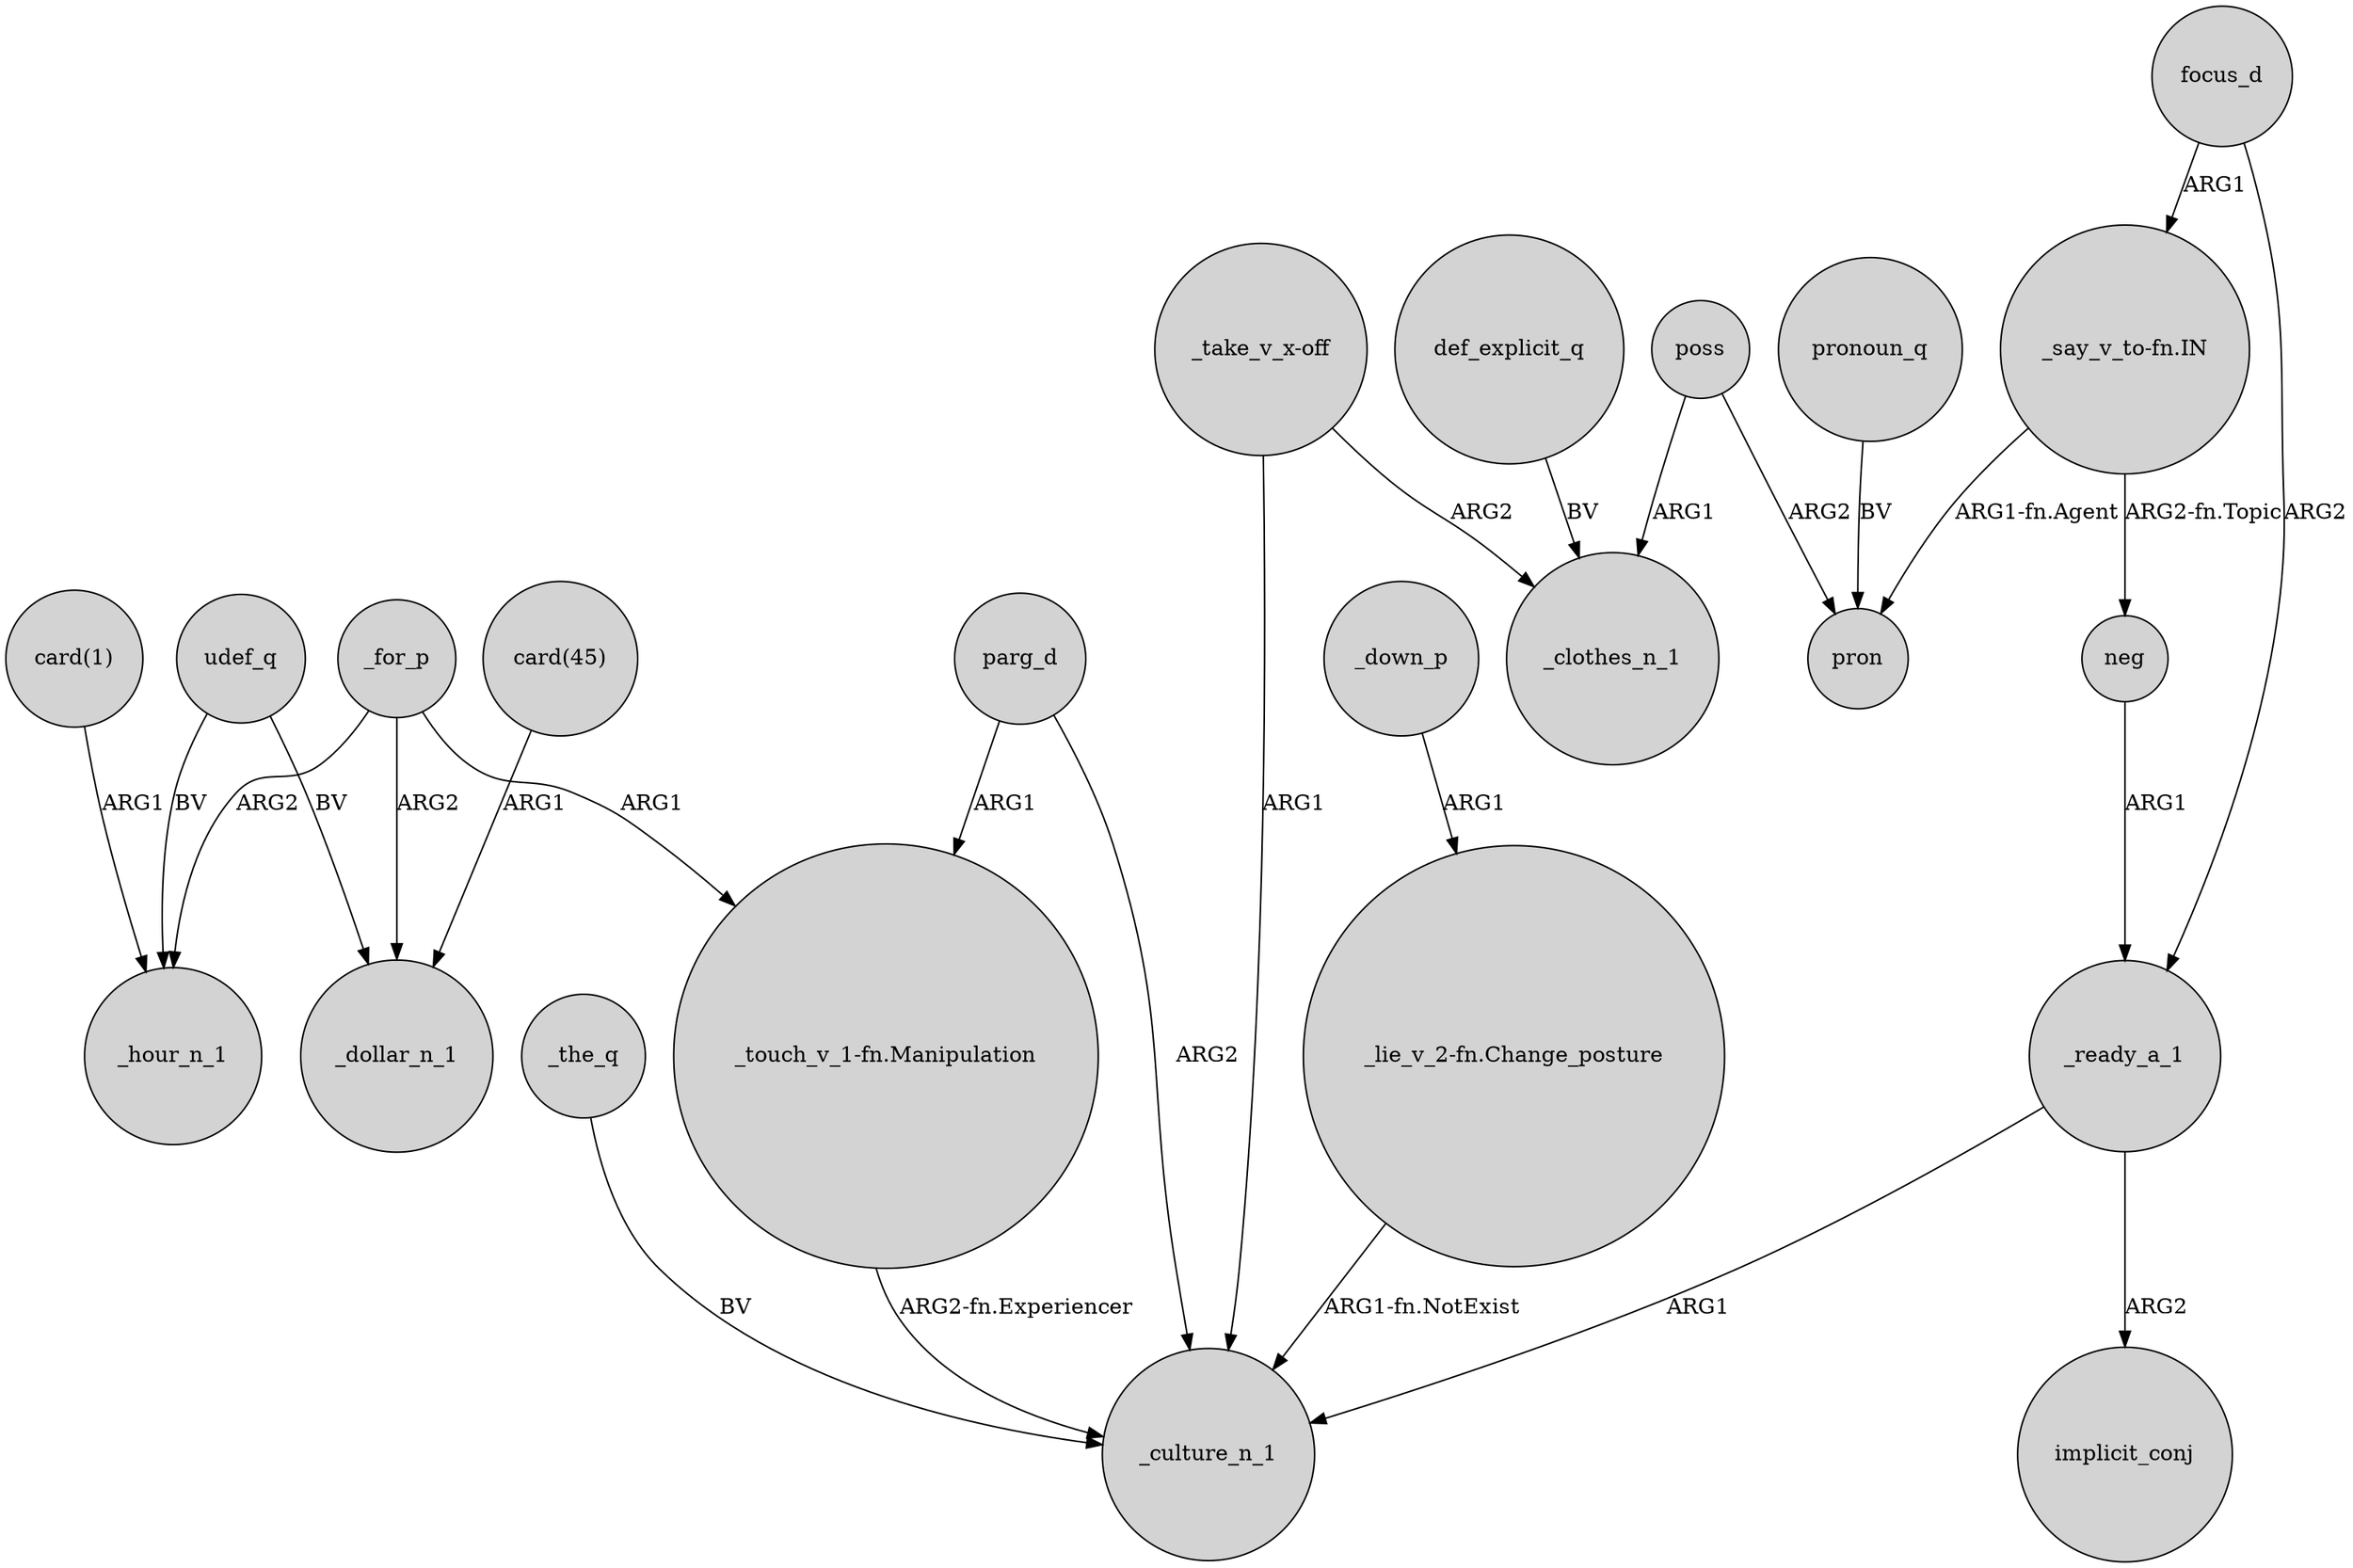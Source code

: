 digraph {
	node [shape=circle style=filled]
	_for_p -> _hour_n_1 [label=ARG2]
	"_take_v_x-off" -> _culture_n_1 [label=ARG1]
	"_touch_v_1-fn.Manipulation" -> _culture_n_1 [label="ARG2-fn.Experiencer"]
	poss -> pron [label=ARG2]
	_for_p -> "_touch_v_1-fn.Manipulation" [label=ARG1]
	neg -> _ready_a_1 [label=ARG1]
	_for_p -> _dollar_n_1 [label=ARG2]
	udef_q -> _hour_n_1 [label=BV]
	parg_d -> _culture_n_1 [label=ARG2]
	focus_d -> "_say_v_to-fn.IN" [label=ARG1]
	"_lie_v_2-fn.Change_posture" -> _culture_n_1 [label="ARG1-fn.NotExist"]
	_the_q -> _culture_n_1 [label=BV]
	"card(1)" -> _hour_n_1 [label=ARG1]
	pronoun_q -> pron [label=BV]
	focus_d -> _ready_a_1 [label=ARG2]
	_ready_a_1 -> implicit_conj [label=ARG2]
	"card(45)" -> _dollar_n_1 [label=ARG1]
	"_say_v_to-fn.IN" -> pron [label="ARG1-fn.Agent"]
	_down_p -> "_lie_v_2-fn.Change_posture" [label=ARG1]
	poss -> _clothes_n_1 [label=ARG1]
	"_say_v_to-fn.IN" -> neg [label="ARG2-fn.Topic"]
	def_explicit_q -> _clothes_n_1 [label=BV]
	_ready_a_1 -> _culture_n_1 [label=ARG1]
	parg_d -> "_touch_v_1-fn.Manipulation" [label=ARG1]
	udef_q -> _dollar_n_1 [label=BV]
	"_take_v_x-off" -> _clothes_n_1 [label=ARG2]
}
